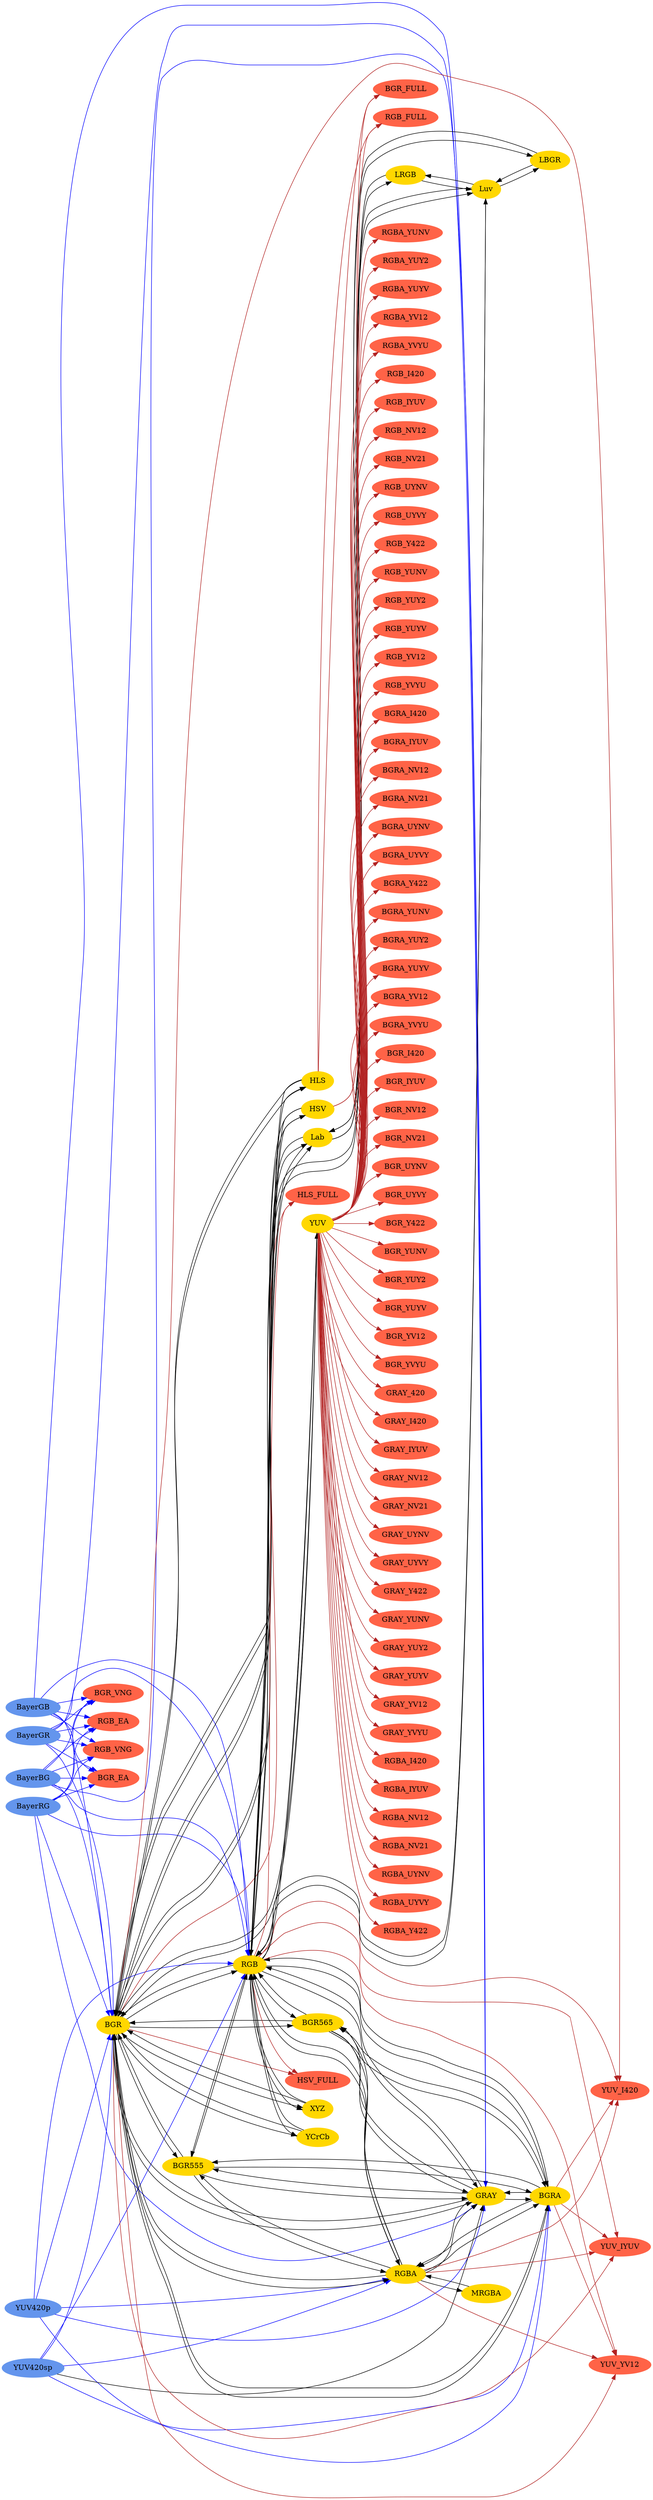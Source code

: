 digraph {
  rankdir=LR;

  subgraph src {
    node [style=filled,color=cornflowerblue];
    edge [color=blue];

    BayerBG  ;
    BayerGB  ;
    BayerGR  ;
    BayerRG  ;

    YUV420p  ;
    YUV420sp ;
  }

  subgraph dst {
    node [style=filled,color=tomato];

    BGRA_I420;
    BGRA_IYUV;
    BGRA_NV12;
    BGRA_NV21;
    BGRA_UYNV;
    BGRA_UYVY;
    BGRA_Y422;
    BGRA_YUNV;
    BGRA_YUY2;
    BGRA_YUYV;
    BGRA_YV12;
    BGRA_YVYU;

    BGR_EA;
    BGR_FULL;
    BGR_I420;
    BGR_IYUV;
    BGR_NV12;
    BGR_NV21;
    BGR_UYNV;
    BGR_UYVY;
    BGR_VNG;
    BGR_Y422;
    BGR_YUNV;
    BGR_YUY2;
    BGR_YUYV;
    BGR_YV12;
    BGR_YVYU;

    GRAY_420;
    GRAY_I420;
    GRAY_IYUV;
    GRAY_NV12;
    GRAY_NV21;
    GRAY_UYNV;
    GRAY_UYVY;
    GRAY_Y422;
    GRAY_YUNV;
    GRAY_YUY2;
    GRAY_YUYV;
    GRAY_YV12;
    GRAY_YVYU;

    HLS_FULL;

    HSV_FULL;

    RGBA_I420;
    RGBA_IYUV;
    RGBA_NV12;
    RGBA_NV21;
    RGBA_UYNV;
    RGBA_UYVY;
    RGBA_Y422;
    RGBA_YUNV;
    RGBA_YUY2;
    RGBA_YUYV;
    RGBA_YV12;
    RGBA_YVYU;

    RGB_EA;
    RGB_FULL;
    RGB_I420;
    RGB_IYUV;
    RGB_NV12;
    RGB_NV21;
    RGB_UYNV;
    RGB_UYVY;
    RGB_VNG;
    RGB_Y422;
    RGB_YUNV;
    RGB_YUY2;
    RGB_YUYV;
    RGB_YV12;
    RGB_YVYU;

    YUV_I420;
    YUV_IYUV;
    YUV_YV12;
  }

  subgraph other {
    node [style=filled,color=gold];

    BGR;
    BGR555;
    BGR565;
    BGRA;
    GRAY;
    HLS;
    HSV;
    LBGR;
    LRGB;
    Lab;
    Luv;
    MRGBA;
    RGBA;
    RGB;
    XYZ;
    YCrCb;
    YUV;
  }

  YUV420sp -> BGR       [color=blue];
  YUV420p  -> BGR       [color=blue];
  BayerBG  -> BGR       [color=blue];
  BayerGB  -> BGR       [color=blue];
  BayerRG  -> BGR       [color=blue];
  BayerGR  -> BGR       [color=blue];
  BGR      -> BGR555;
  RGB      -> BGR555;
  BGRA     -> BGR555;
  RGBA     -> BGR555;
  GRAY     -> BGR555;
  BGR      -> BGR565;
  RGB      -> BGR565;
  BGRA     -> BGR565;
  RGBA     -> BGR565;
  GRAY     -> BGR565;
  BGRA     -> BGR;
  RGBA     -> BGR;
  RGB      -> BGR;
  GRAY     -> BGR;
  BGR565   -> BGR;
  BGR555   -> BGR;
  XYZ      -> BGR;
  YCrCb    -> BGR;
  HSV      -> BGR;
  Lab      -> BGR;
  Luv      -> BGR;
  HLS      -> BGR;
  YUV      -> BGR;
  YUV420sp -> BGRA      [color=blue];
  YUV420p  -> BGRA      [color=blue];
  BGR      -> BGRA;
  RGB      -> BGRA;
  RGBA     -> BGRA;
  GRAY     -> BGRA;
  BGR565   -> BGRA;
  BGR555   -> BGRA;
  YUV      -> BGRA_I420 [color=firebrick];
  YUV      -> BGRA_IYUV [color=firebrick];
  YUV      -> BGRA_NV12 [color=firebrick];
  YUV      -> BGRA_NV21 [color=firebrick];
  YUV      -> BGRA_UYNV [color=firebrick];
  YUV      -> BGRA_UYVY [color=firebrick];
  YUV      -> BGRA_Y422 [color=firebrick];
  YUV      -> BGRA_YUNV [color=firebrick];
  YUV      -> BGRA_YUY2 [color=firebrick];
  YUV      -> BGRA_YUYV [color=firebrick];
  YUV      -> BGRA_YV12 [color=firebrick];
  YUV      -> BGRA_YVYU [color=firebrick];
  BayerBG  -> BGR_EA    [color=blue];
  BayerGB  -> BGR_EA    [color=blue];
  BayerRG  -> BGR_EA    [color=blue];
  BayerGR  -> BGR_EA    [color=blue];
  HSV      -> BGR_FULL  [color=firebrick];
  HLS      -> BGR_FULL  [color=firebrick];
  YUV      -> BGR_I420  [color=firebrick];
  YUV      -> BGR_IYUV  [color=firebrick];
  YUV      -> BGR_NV12  [color=firebrick];
  YUV      -> BGR_NV21  [color=firebrick];
  YUV      -> BGR_UYNV  [color=firebrick];
  YUV      -> BGR_UYVY  [color=firebrick];
  BayerBG  -> BGR_VNG   [color=blue];
  BayerGB  -> BGR_VNG   [color=blue];
  BayerRG  -> BGR_VNG   [color=blue];
  BayerGR  -> BGR_VNG   [color=blue];
  YUV      -> BGR_Y422  [color=firebrick];
  YUV      -> BGR_YUNV  [color=firebrick];
  YUV      -> BGR_YUY2  [color=firebrick];
  YUV      -> BGR_YUYV  [color=firebrick];
  YUV      -> BGR_YV12  [color=firebrick];
  YUV      -> BGR_YVYU  [color=firebrick];
  YUV420p  -> GRAY      [color=blue];
  BayerBG  -> GRAY      [color=blue];
  BayerGB  -> GRAY      [color=blue];
  BayerRG  -> GRAY      [color=blue];
  BayerGR  -> GRAY      [color=blue];
  BGR      -> GRAY;
  RGB      -> GRAY;
  BGRA     -> GRAY;
  RGBA     -> GRAY;
  BGR565   -> GRAY;
  BGR555   -> GRAY;
  YUV420sp -> GRAY;
  YUV      -> GRAY_420  [color=firebrick];
  YUV      -> GRAY_I420 [color=firebrick];
  YUV      -> GRAY_IYUV [color=firebrick];
  YUV      -> GRAY_NV12 [color=firebrick];
  YUV      -> GRAY_NV21 [color=firebrick];
  YUV      -> GRAY_UYNV [color=firebrick];
  YUV      -> GRAY_UYVY [color=firebrick];
  YUV      -> GRAY_Y422 [color=firebrick];
  YUV      -> GRAY_YUNV [color=firebrick];
  YUV      -> GRAY_YUY2 [color=firebrick];
  YUV      -> GRAY_YUYV [color=firebrick];
  YUV      -> GRAY_YV12 [color=firebrick];
  YUV      -> GRAY_YVYU [color=firebrick];
  BGR      -> HLS;
  RGB      -> HLS;
  BGR      -> HLS_FULL  [color=firebrick];
  RGB      -> HLS_FULL  [color=firebrick];
  BGR      -> HSV;
  RGB      -> HSV;
  BGR      -> HSV_FULL  [color=firebrick];
  RGB      -> HSV_FULL  [color=firebrick];
  Lab      -> LBGR;
  Luv      -> LBGR;
  Lab      -> LRGB;
  Luv      -> LRGB;
  LRGB     -> Luv;
  BGR      -> Lab;
  RGB      -> Lab;
  LBGR     -> Lab;
  LRGB     -> Lab;
  BGR      -> Luv;
  RGB      -> Luv;
  LBGR     -> Luv;
  RGBA     -> MRGBA;
  YUV420sp -> RGB       [color=blue];
  YUV420p  -> RGB       [color=blue];
  BayerBG  -> RGB       [color=blue];
  BayerGB  -> RGB       [color=blue];
  BayerRG  -> RGB       [color=blue];
  BayerGR  -> RGB       [color=blue];
  RGBA     -> RGB;
  BGRA     -> RGB;
  BGR      -> RGB;
  GRAY     -> RGB;
  BGR565   -> RGB;
  BGR555   -> RGB;
  XYZ      -> RGB;
  YCrCb    -> RGB;
  HSV      -> RGB;
  Lab      -> RGB;
  Luv      -> RGB;
  HLS      -> RGB;
  YUV      -> RGB;
  YUV420sp -> RGBA      [color=blue];
  YUV420p  -> RGBA      [color=blue];
  RGB      -> RGBA;
  BGR      -> RGBA;
  BGRA     -> RGBA;
  GRAY     -> RGBA;
  BGR565   -> RGBA;
  BGR555   -> RGBA;
  MRGBA    -> RGBA;
  YUV      -> RGBA_I420 [color=firebrick];
  YUV      -> RGBA_IYUV [color=firebrick];
  YUV      -> RGBA_NV12 [color=firebrick];
  YUV      -> RGBA_NV21 [color=firebrick];
  YUV      -> RGBA_UYNV [color=firebrick];
  YUV      -> RGBA_UYVY [color=firebrick];
  YUV      -> RGBA_Y422 [color=firebrick];
  YUV      -> RGBA_YUNV [color=firebrick];
  YUV      -> RGBA_YUY2 [color=firebrick];
  YUV      -> RGBA_YUYV [color=firebrick];
  YUV      -> RGBA_YV12 [color=firebrick];
  YUV      -> RGBA_YVYU [color=firebrick];
  BayerBG  -> RGB_EA    [color=blue];
  BayerGB  -> RGB_EA    [color=blue];
  BayerRG  -> RGB_EA    [color=blue];
  BayerGR  -> RGB_EA    [color=blue];
  HSV      -> RGB_FULL  [color=firebrick];
  HLS      -> RGB_FULL  [color=firebrick];
  YUV      -> RGB_I420  [color=firebrick];
  YUV      -> RGB_IYUV  [color=firebrick];
  YUV      -> RGB_NV12  [color=firebrick];
  YUV      -> RGB_NV21  [color=firebrick];
  YUV      -> RGB_UYNV  [color=firebrick];
  YUV      -> RGB_UYVY  [color=firebrick];
  BayerBG  -> RGB_VNG   [color=blue];
  BayerGB  -> RGB_VNG   [color=blue];
  BayerRG  -> RGB_VNG   [color=blue];
  BayerGR  -> RGB_VNG   [color=blue];
  YUV      -> RGB_Y422  [color=firebrick];
  YUV      -> RGB_YUNV  [color=firebrick];
  YUV      -> RGB_YUY2  [color=firebrick];
  YUV      -> RGB_YUYV  [color=firebrick];
  YUV      -> RGB_YV12  [color=firebrick];
  YUV      -> RGB_YVYU  [color=firebrick];
  BGR      -> XYZ;
  RGB      -> XYZ;
  BGR      -> YCrCb;
  RGB      -> YCrCb;
  BGR      -> YUV;
  RGB      -> YUV;
  RGB      -> YUV_I420  [color=firebrick];
  BGR      -> YUV_I420  [color=firebrick];
  RGBA     -> YUV_I420  [color=firebrick];
  BGRA     -> YUV_I420  [color=firebrick];
  RGB      -> YUV_IYUV  [color=firebrick];
  BGR      -> YUV_IYUV  [color=firebrick];
  RGBA     -> YUV_IYUV  [color=firebrick];
  BGRA     -> YUV_IYUV  [color=firebrick];
  RGB      -> YUV_YV12  [color=firebrick];
  BGR      -> YUV_YV12  [color=firebrick];
  RGBA     -> YUV_YV12  [color=firebrick];
  BGRA     -> YUV_YV12  [color=firebrick];
}
